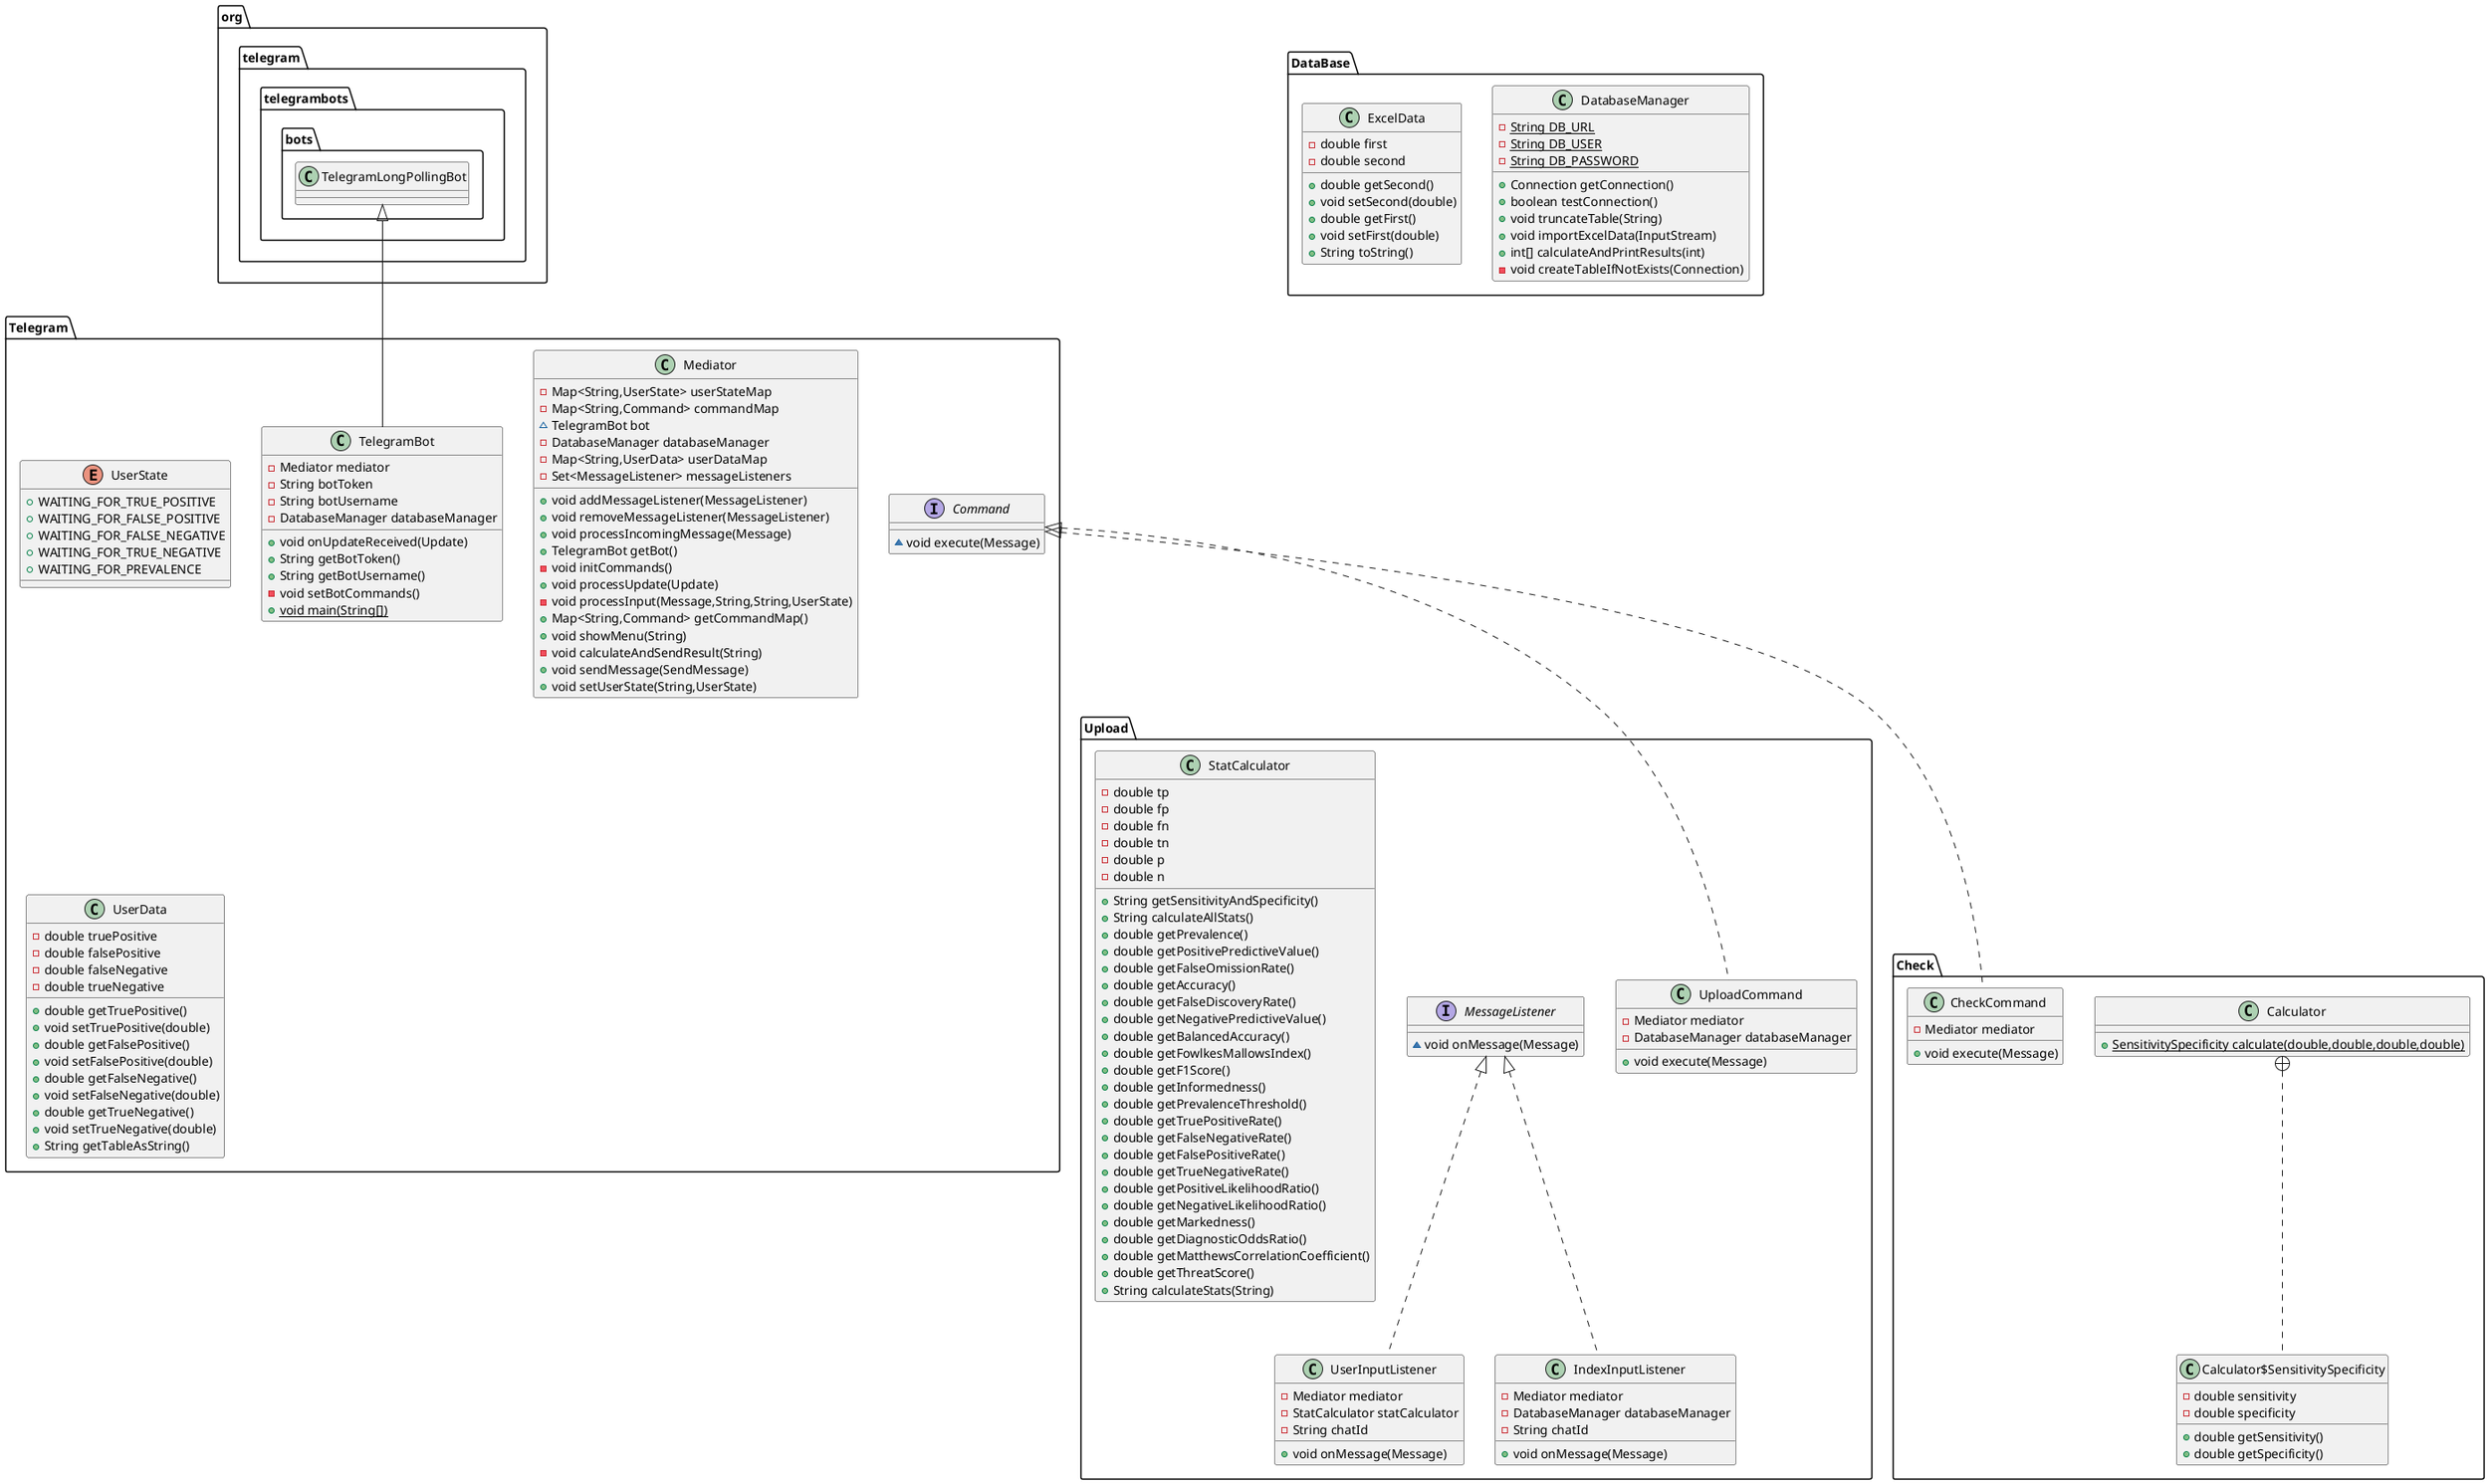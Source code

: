 @startuml
class Telegram.TelegramBot {
- Mediator mediator
- String botToken
- String botUsername
- DatabaseManager databaseManager
+ void onUpdateReceived(Update)
+ String getBotToken()
+ String getBotUsername()
- void setBotCommands()
+ {static} void main(String[])
}


enum Telegram.UserState {
+  WAITING_FOR_TRUE_POSITIVE
+  WAITING_FOR_FALSE_POSITIVE
+  WAITING_FOR_FALSE_NEGATIVE
+  WAITING_FOR_TRUE_NEGATIVE
+  WAITING_FOR_PREVALENCE
}

class Upload.UserInputListener {
- Mediator mediator
- StatCalculator statCalculator
- String chatId
+ void onMessage(Message)
}


interface Telegram.Command {
~ void execute(Message)
}

class DataBase.DatabaseManager {
- {static} String DB_URL
- {static} String DB_USER
- {static} String DB_PASSWORD
+ Connection getConnection()
+ boolean testConnection()
+ void truncateTable(String)
+ void importExcelData(InputStream)
+ int[] calculateAndPrintResults(int)
- void createTableIfNotExists(Connection)
}


class Upload.UploadCommand {
- Mediator mediator
- DatabaseManager databaseManager
+ void execute(Message)
}


interface Upload.MessageListener {
~ void onMessage(Message)
}

class Telegram.Mediator {
- Map<String,UserState> userStateMap
- Map<String,Command> commandMap
~ TelegramBot bot
- DatabaseManager databaseManager
- Map<String,UserData> userDataMap
- Set<MessageListener> messageListeners
+ void addMessageListener(MessageListener)
+ void removeMessageListener(MessageListener)
+ void processIncomingMessage(Message)
+ TelegramBot getBot()
- void initCommands()
+ void processUpdate(Update)
- void processInput(Message,String,String,UserState)
+ Map<String,Command> getCommandMap()
+ void showMenu(String)
- void calculateAndSendResult(String)
+ void sendMessage(SendMessage)
+ void setUserState(String,UserState)
}


class Check.Calculator {
+ {static} SensitivitySpecificity calculate(double,double,double,double)
}

class Check.Calculator$SensitivitySpecificity {
- double sensitivity
- double specificity
+ double getSensitivity()
+ double getSpecificity()
}


class DataBase.ExcelData {
- double first
- double second
+ double getSecond()
+ void setSecond(double)
+ double getFirst()
+ void setFirst(double)
+ String toString()
}


class Upload.IndexInputListener {
- Mediator mediator
- DatabaseManager databaseManager
- String chatId
+ void onMessage(Message)
}


class Check.CheckCommand {
- Mediator mediator
+ void execute(Message)
}


class Upload.StatCalculator {
- double tp
- double fp
- double fn
- double tn
- double p
- double n
+ String getSensitivityAndSpecificity()
+ String calculateAllStats()
+ double getPrevalence()
+ double getPositivePredictiveValue()
+ double getFalseOmissionRate()
+ double getAccuracy()
+ double getFalseDiscoveryRate()
+ double getNegativePredictiveValue()
+ double getBalancedAccuracy()
+ double getFowlkesMallowsIndex()
+ double getF1Score()
+ double getInformedness()
+ double getPrevalenceThreshold()
+ double getTruePositiveRate()
+ double getFalseNegativeRate()
+ double getFalsePositiveRate()
+ double getTrueNegativeRate()
+ double getPositiveLikelihoodRatio()
+ double getNegativeLikelihoodRatio()
+ double getMarkedness()
+ double getDiagnosticOddsRatio()
+ double getMatthewsCorrelationCoefficient()
+ double getThreatScore()
+ String calculateStats(String)
}


class Telegram.UserData {
- double truePositive
- double falsePositive
- double falseNegative
- double trueNegative
+ double getTruePositive()
+ void setTruePositive(double)
+ double getFalsePositive()
+ void setFalsePositive(double)
+ double getFalseNegative()
+ void setFalseNegative(double)
+ double getTrueNegative()
+ void setTrueNegative(double)
+ String getTableAsString()
}




org.telegram.telegrambots.bots.TelegramLongPollingBot <|-- Telegram.TelegramBot
Upload.MessageListener <|.. Upload.UserInputListener
Telegram.Command <|.. Upload.UploadCommand
Check.Calculator +.. Check.Calculator$SensitivitySpecificity
Upload.MessageListener <|.. Upload.IndexInputListener
Telegram.Command <|.. Check.CheckCommand
@enduml